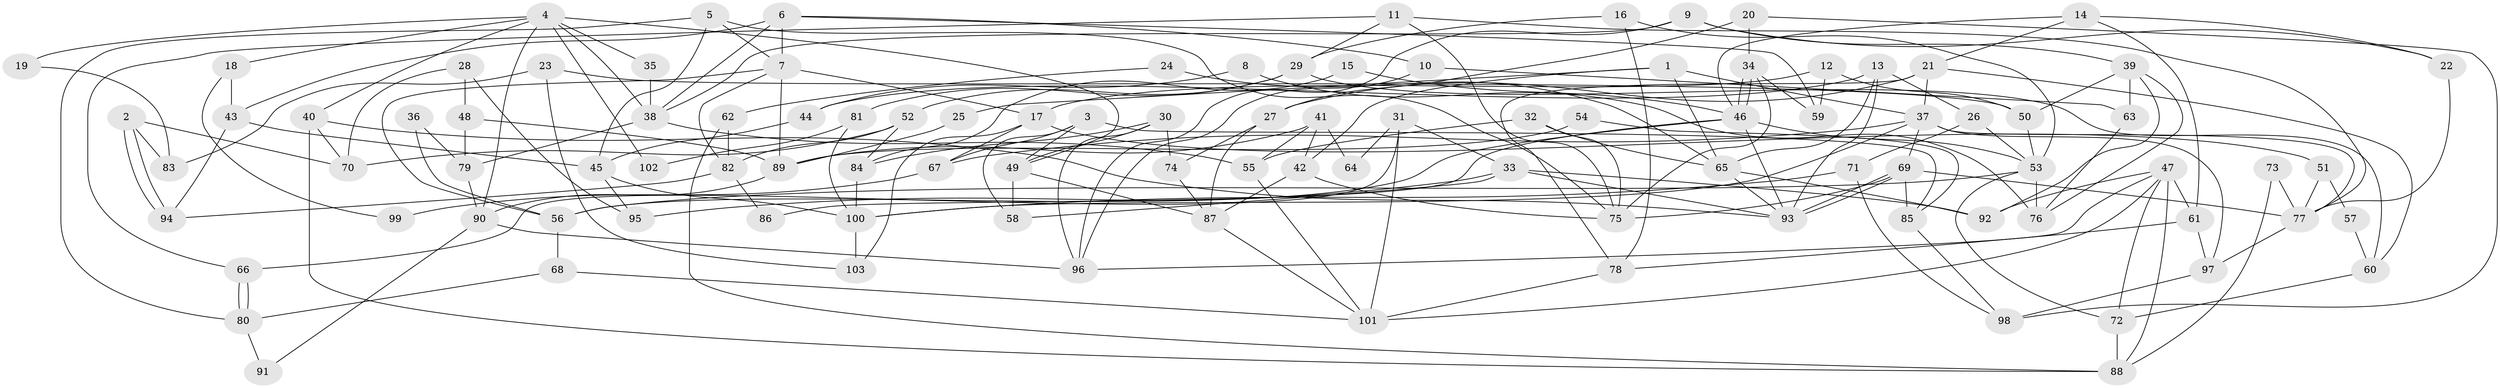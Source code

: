 // Generated by graph-tools (version 1.1) at 2025/01/03/09/25 03:01:58]
// undirected, 103 vertices, 206 edges
graph export_dot {
graph [start="1"]
  node [color=gray90,style=filled];
  1;
  2;
  3;
  4;
  5;
  6;
  7;
  8;
  9;
  10;
  11;
  12;
  13;
  14;
  15;
  16;
  17;
  18;
  19;
  20;
  21;
  22;
  23;
  24;
  25;
  26;
  27;
  28;
  29;
  30;
  31;
  32;
  33;
  34;
  35;
  36;
  37;
  38;
  39;
  40;
  41;
  42;
  43;
  44;
  45;
  46;
  47;
  48;
  49;
  50;
  51;
  52;
  53;
  54;
  55;
  56;
  57;
  58;
  59;
  60;
  61;
  62;
  63;
  64;
  65;
  66;
  67;
  68;
  69;
  70;
  71;
  72;
  73;
  74;
  75;
  76;
  77;
  78;
  79;
  80;
  81;
  82;
  83;
  84;
  85;
  86;
  87;
  88;
  89;
  90;
  91;
  92;
  93;
  94;
  95;
  96;
  97;
  98;
  99;
  100;
  101;
  102;
  103;
  1 -- 37;
  1 -- 42;
  1 -- 25;
  1 -- 65;
  2 -- 70;
  2 -- 94;
  2 -- 94;
  2 -- 83;
  3 -- 49;
  3 -- 58;
  3 -- 67;
  3 -- 85;
  4 -- 90;
  4 -- 40;
  4 -- 18;
  4 -- 19;
  4 -- 35;
  4 -- 38;
  4 -- 49;
  4 -- 102;
  5 -- 80;
  5 -- 75;
  5 -- 7;
  5 -- 45;
  6 -- 7;
  6 -- 38;
  6 -- 10;
  6 -- 43;
  6 -- 59;
  7 -- 17;
  7 -- 56;
  7 -- 82;
  7 -- 89;
  8 -- 76;
  8 -- 44;
  9 -- 38;
  9 -- 39;
  9 -- 22;
  9 -- 96;
  10 -- 96;
  10 -- 63;
  11 -- 75;
  11 -- 77;
  11 -- 29;
  11 -- 66;
  12 -- 50;
  12 -- 59;
  12 -- 17;
  13 -- 65;
  13 -- 93;
  13 -- 26;
  13 -- 44;
  14 -- 46;
  14 -- 22;
  14 -- 21;
  14 -- 61;
  15 -- 46;
  15 -- 84;
  16 -- 78;
  16 -- 53;
  16 -- 29;
  17 -- 67;
  17 -- 51;
  17 -- 103;
  18 -- 43;
  18 -- 99;
  19 -- 83;
  20 -- 98;
  20 -- 27;
  20 -- 34;
  21 -- 37;
  21 -- 27;
  21 -- 60;
  21 -- 78;
  22 -- 77;
  23 -- 103;
  23 -- 50;
  23 -- 83;
  24 -- 62;
  24 -- 65;
  25 -- 89;
  26 -- 53;
  26 -- 71;
  27 -- 87;
  27 -- 74;
  28 -- 70;
  28 -- 95;
  28 -- 48;
  29 -- 52;
  29 -- 60;
  29 -- 81;
  30 -- 84;
  30 -- 49;
  30 -- 74;
  30 -- 96;
  31 -- 66;
  31 -- 101;
  31 -- 33;
  31 -- 64;
  32 -- 65;
  32 -- 55;
  32 -- 75;
  33 -- 93;
  33 -- 58;
  33 -- 92;
  33 -- 95;
  34 -- 46;
  34 -- 46;
  34 -- 59;
  34 -- 75;
  35 -- 38;
  36 -- 79;
  36 -- 56;
  37 -- 97;
  37 -- 69;
  37 -- 67;
  37 -- 77;
  37 -- 100;
  38 -- 55;
  38 -- 79;
  39 -- 63;
  39 -- 92;
  39 -- 50;
  39 -- 76;
  40 -- 88;
  40 -- 93;
  40 -- 70;
  41 -- 89;
  41 -- 42;
  41 -- 55;
  41 -- 64;
  42 -- 75;
  42 -- 87;
  43 -- 45;
  43 -- 94;
  44 -- 45;
  45 -- 100;
  45 -- 95;
  46 -- 53;
  46 -- 56;
  46 -- 86;
  46 -- 93;
  47 -- 92;
  47 -- 96;
  47 -- 61;
  47 -- 72;
  47 -- 88;
  47 -- 101;
  48 -- 79;
  48 -- 89;
  49 -- 87;
  49 -- 58;
  50 -- 53;
  51 -- 77;
  51 -- 57;
  52 -- 82;
  52 -- 70;
  52 -- 84;
  53 -- 72;
  53 -- 56;
  53 -- 76;
  54 -- 89;
  54 -- 85;
  55 -- 101;
  56 -- 68;
  57 -- 60;
  60 -- 72;
  61 -- 78;
  61 -- 97;
  62 -- 88;
  62 -- 82;
  63 -- 76;
  65 -- 93;
  65 -- 92;
  66 -- 80;
  66 -- 80;
  67 -- 99;
  68 -- 101;
  68 -- 80;
  69 -- 93;
  69 -- 93;
  69 -- 75;
  69 -- 77;
  69 -- 85;
  71 -- 98;
  71 -- 100;
  72 -- 88;
  73 -- 88;
  73 -- 77;
  74 -- 87;
  77 -- 97;
  78 -- 101;
  79 -- 90;
  80 -- 91;
  81 -- 100;
  81 -- 102;
  82 -- 94;
  82 -- 86;
  84 -- 100;
  85 -- 98;
  87 -- 101;
  89 -- 90;
  90 -- 96;
  90 -- 91;
  97 -- 98;
  100 -- 103;
}
